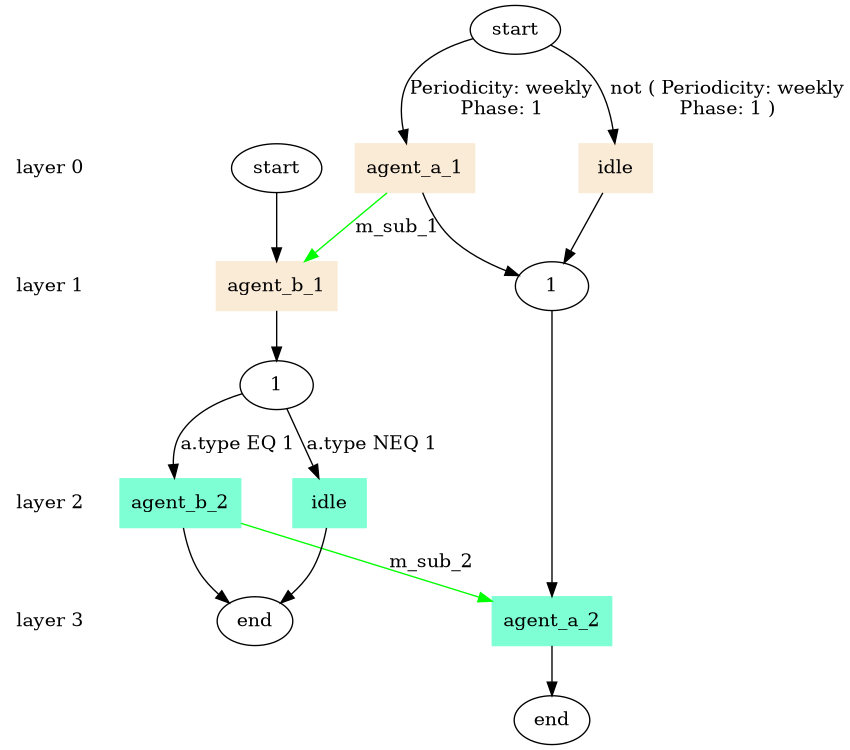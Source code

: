 digraph state_graph {
	rankdir=TB;
	size="8,5;"
	layer_0 [shape=plaintext, label="layer 0"];
	layer_1 [shape=plaintext, label="layer 1"];
	layer_0 -> layer_1 [style=invis];
	layer_2 [shape=plaintext, label="layer 2"];
	layer_1 -> layer_2 [style=invis];
	layer_3 [shape=plaintext, label="layer 3"];
	layer_2 -> layer_3 [style=invis];
	
	/* States */
	agent_a_end [label = "end"]
	agent_a_1 [label = "1"]
	agent_a_start [label = "start"]
	agent_b_end [label = "end"]
	agent_b_1 [label = "1"]
	agent_b_start [label = "start"]
	agent_a_agent_a_1_start_1 [label = "agent_a_1", shape = box,style=filled,color=antiquewhite];
	agent_a_idle_start_1 [label = "idle", shape = box,style=filled,color=antiquewhite];
	agent_a_agent_a_2_1_end [label = "agent_a_2", shape = box,style=filled,color=aquamarine];
	agent_b_agent_b_1_start_1 [label = "agent_b_1", shape = box,style=filled,color=antiquewhite];
	agent_b_agent_b_2_1_end [label = "agent_b_2", shape = box,style=filled,color=aquamarine];
	agent_b_idle_1_end [label = "idle", shape = box,style=filled,color=aquamarine];
	
	/* Transitions */
	agent_a_start -> agent_a_agent_a_1_start_1 [ label = "Periodicity: weekly\nPhase: 1"];
	agent_a_agent_a_1_start_1 -> agent_a_1;
	agent_a_start -> agent_a_idle_start_1 [ label = "not ( Periodicity: weekly\nPhase: 1 )"];
	agent_a_idle_start_1 -> agent_a_1;
	agent_a_1 -> agent_a_agent_a_2_1_end;
	agent_a_agent_a_2_1_end -> agent_a_end;
	agent_b_start -> agent_b_agent_b_1_start_1;
	agent_b_agent_b_1_start_1 -> agent_b_1;
	agent_b_1 -> agent_b_agent_b_2_1_end [ label = "a.type EQ 1"];
	agent_b_agent_b_2_1_end -> agent_b_end;
	agent_b_1 -> agent_b_idle_1_end [ label = "a.type NEQ 1"];
	agent_b_idle_1_end -> agent_b_end;
	
	/* Communications */
	agent_a_agent_a_1_start_1 -> agent_b_agent_b_1_start_1 [ label = "m_sub_1" color="#00ff00" constraint=false];
	agent_b_agent_b_2_1_end -> agent_a_agent_a_2_1_end [ label = "m_sub_2" color="#00ff00" constraint=false];
	{ rank=same; layer_0;  agent_a_agent_a_1_start_1;  agent_a_idle_start_1; }
	{ rank=same; layer_1;  agent_b_agent_b_1_start_1; }
	{ rank=same; layer_2;  agent_b_agent_b_2_1_end;  agent_b_idle_1_end; }
	{ rank=same; layer_3;  agent_a_agent_a_2_1_end; }
}